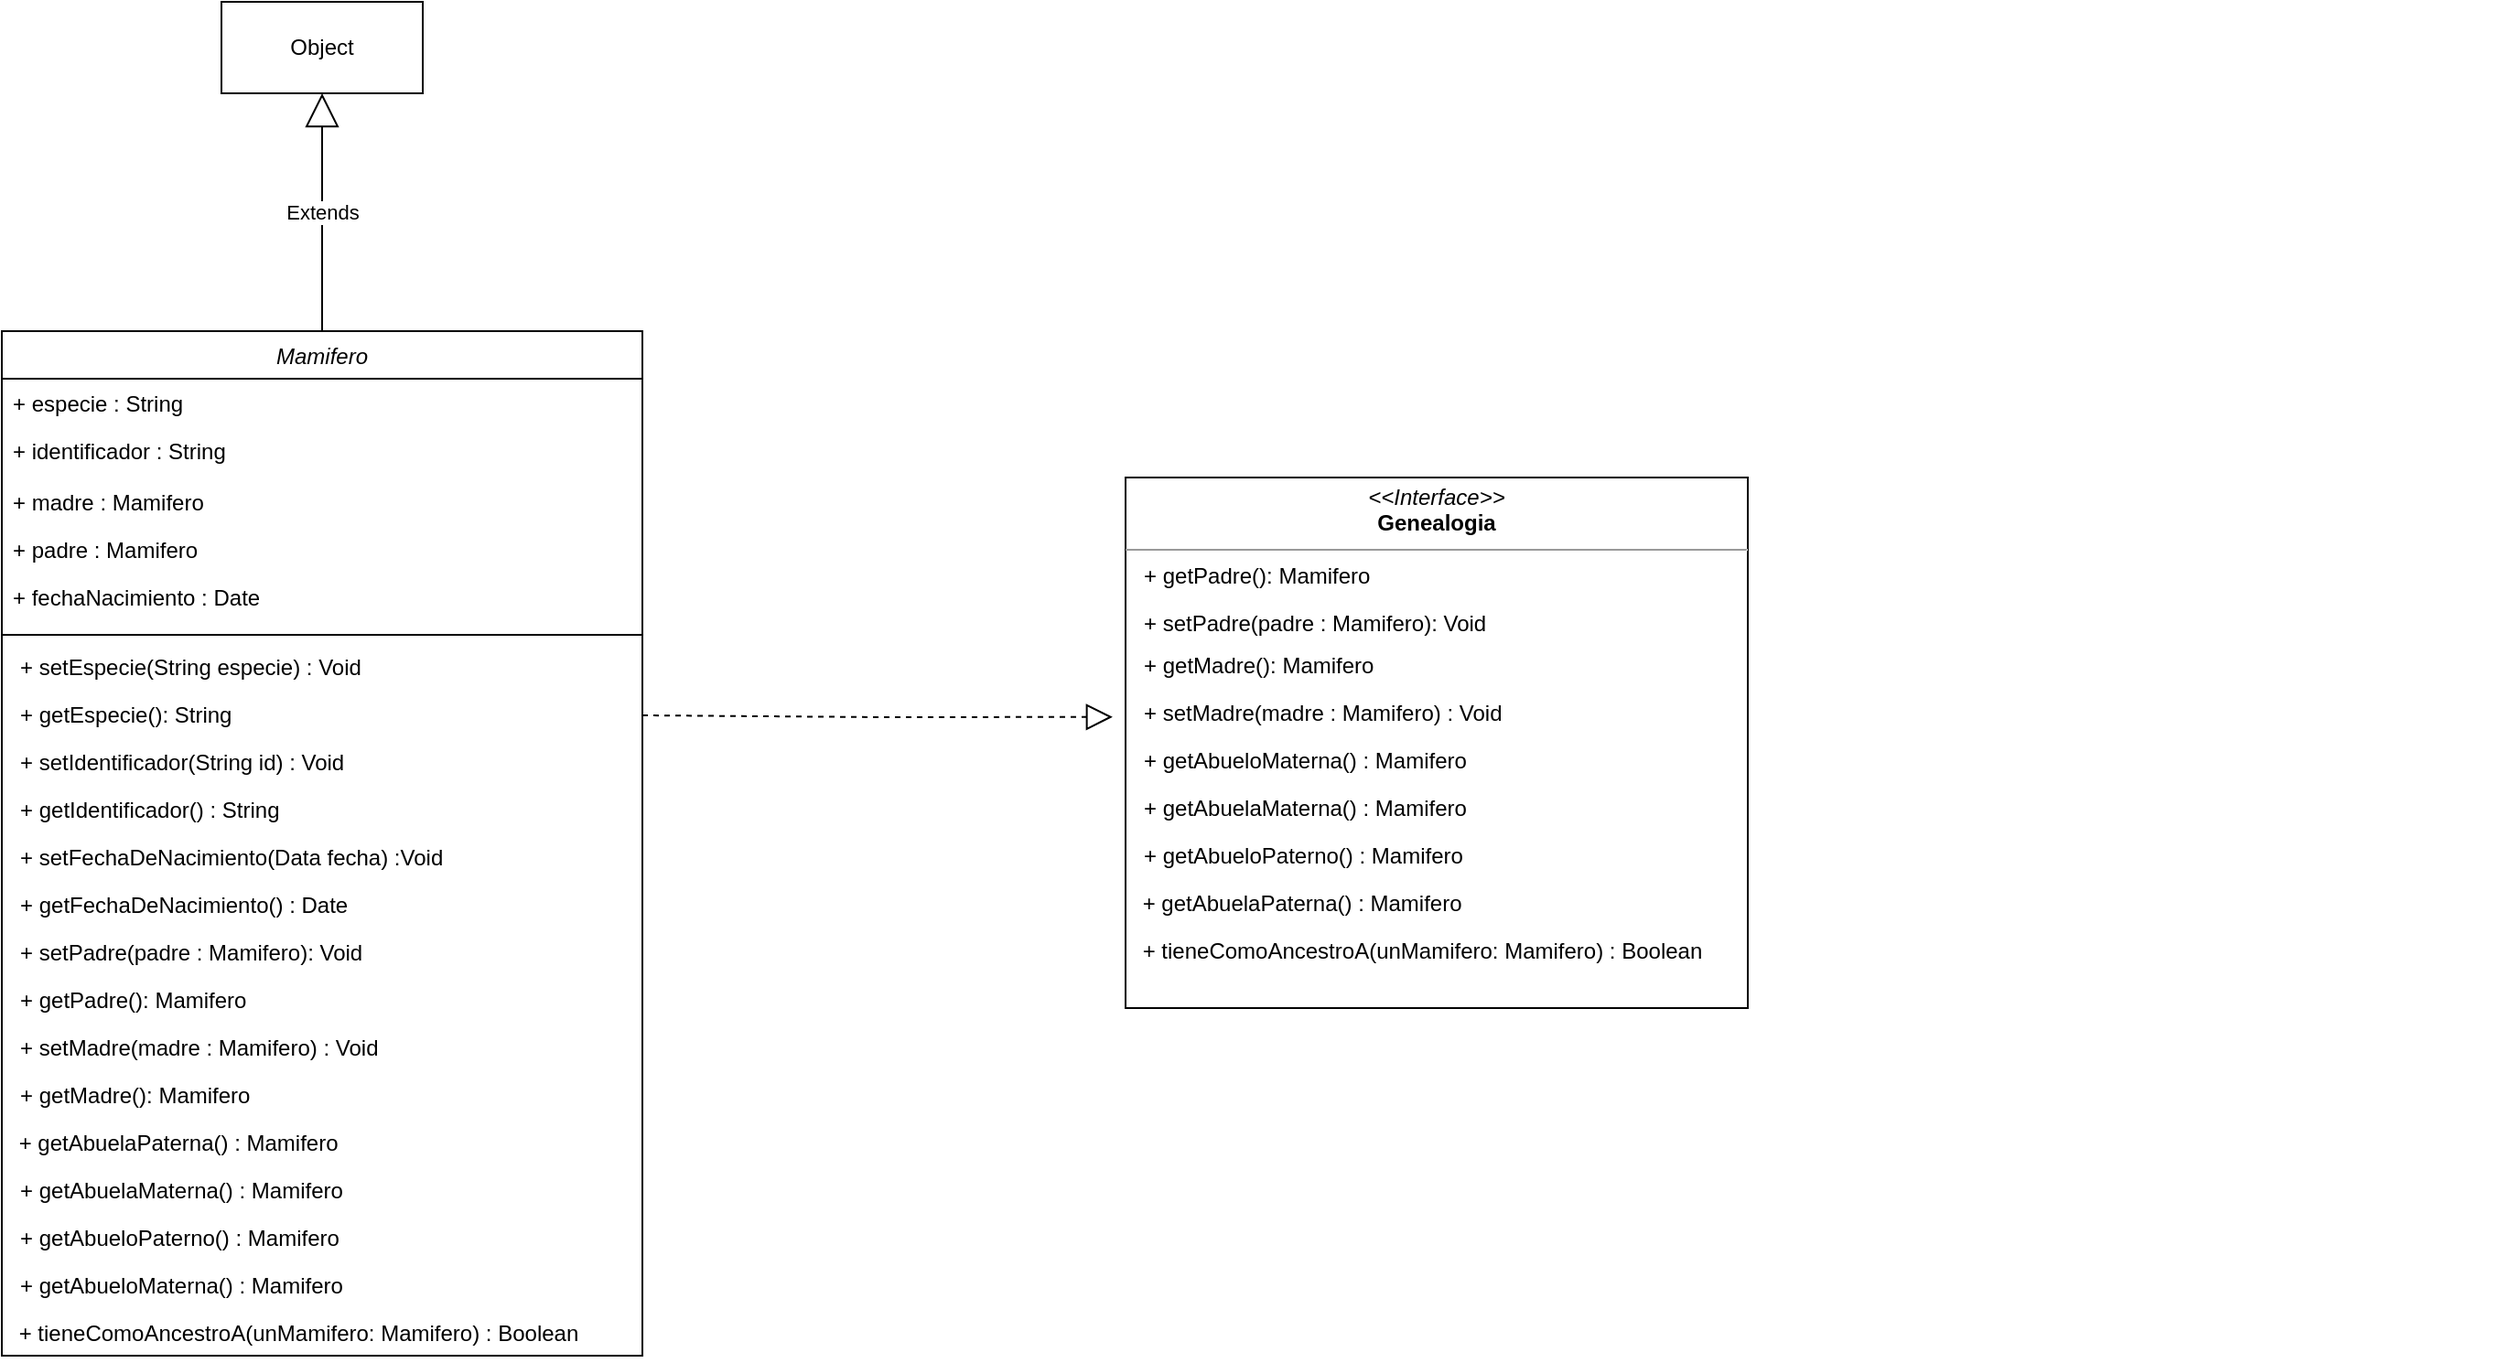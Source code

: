 <mxfile version="21.7.5" type="github">
  <diagram id="C5RBs43oDa-KdzZeNtuy" name="Page-1">
    <mxGraphModel dx="1118" dy="600" grid="1" gridSize="10" guides="1" tooltips="1" connect="1" arrows="1" fold="1" page="1" pageScale="1" pageWidth="827" pageHeight="1169" math="0" shadow="0">
      <root>
        <mxCell id="WIyWlLk6GJQsqaUBKTNV-0" />
        <mxCell id="WIyWlLk6GJQsqaUBKTNV-1" parent="WIyWlLk6GJQsqaUBKTNV-0" />
        <mxCell id="zkfFHV4jXpPFQw0GAbJ--0" value="Mamifero" style="swimlane;fontStyle=2;align=center;verticalAlign=top;childLayout=stackLayout;horizontal=1;startSize=26;horizontalStack=0;resizeParent=1;resizeLast=0;collapsible=1;marginBottom=0;rounded=0;shadow=0;strokeWidth=1;" parent="WIyWlLk6GJQsqaUBKTNV-1" vertex="1">
          <mxGeometry x="156" y="480" width="350" height="560" as="geometry">
            <mxRectangle x="220" y="120" width="160" height="26" as="alternateBounds" />
          </mxGeometry>
        </mxCell>
        <mxCell id="zkfFHV4jXpPFQw0GAbJ--2" value="+ especie : String" style="text;align=left;verticalAlign=top;spacingLeft=4;spacingRight=4;overflow=hidden;rotatable=0;points=[[0,0.5],[1,0.5]];portConstraint=eastwest;rounded=0;shadow=0;html=0;" parent="zkfFHV4jXpPFQw0GAbJ--0" vertex="1">
          <mxGeometry y="26" width="350" height="26" as="geometry" />
        </mxCell>
        <mxCell id="zkfFHV4jXpPFQw0GAbJ--1" value="+ identificador : String" style="text;align=left;verticalAlign=top;spacingLeft=4;spacingRight=4;overflow=hidden;rotatable=0;points=[[0,0.5],[1,0.5]];portConstraint=eastwest;" parent="zkfFHV4jXpPFQw0GAbJ--0" vertex="1">
          <mxGeometry y="52" width="350" height="28" as="geometry" />
        </mxCell>
        <mxCell id="6ZRf5kFrfdaMw5MtAeqX-12" value="+ madre : Mamifero" style="text;align=left;verticalAlign=top;spacingLeft=4;spacingRight=4;overflow=hidden;rotatable=0;points=[[0,0.5],[1,0.5]];portConstraint=eastwest;rounded=0;shadow=0;html=0;" vertex="1" parent="zkfFHV4jXpPFQw0GAbJ--0">
          <mxGeometry y="80" width="350" height="26" as="geometry" />
        </mxCell>
        <mxCell id="6ZRf5kFrfdaMw5MtAeqX-42" value="+ padre : Mamifero&#xa;" style="text;align=left;verticalAlign=top;spacingLeft=4;spacingRight=4;overflow=hidden;rotatable=0;points=[[0,0.5],[1,0.5]];portConstraint=eastwest;rounded=0;shadow=0;html=0;" vertex="1" parent="zkfFHV4jXpPFQw0GAbJ--0">
          <mxGeometry y="106" width="350" height="26" as="geometry" />
        </mxCell>
        <mxCell id="zkfFHV4jXpPFQw0GAbJ--5" value="+ fechaNacimiento : Date" style="text;align=left;verticalAlign=top;spacingLeft=4;spacingRight=4;overflow=hidden;rotatable=0;points=[[0,0.5],[1,0.5]];portConstraint=eastwest;" parent="zkfFHV4jXpPFQw0GAbJ--0" vertex="1">
          <mxGeometry y="132" width="350" height="30" as="geometry" />
        </mxCell>
        <mxCell id="zkfFHV4jXpPFQw0GAbJ--4" value="" style="line;html=1;strokeWidth=1;align=left;verticalAlign=middle;spacingTop=-1;spacingLeft=3;spacingRight=3;rotatable=0;labelPosition=right;points=[];portConstraint=eastwest;" parent="zkfFHV4jXpPFQw0GAbJ--0" vertex="1">
          <mxGeometry y="162" width="350" height="8" as="geometry" />
        </mxCell>
        <mxCell id="6ZRf5kFrfdaMw5MtAeqX-47" value="&lt;p style=&quot;border-color: var(--border-color); margin: 0px 0px 0px 4px;&quot;&gt;+ setEspecie(String especie) : Void&lt;br style=&quot;border-color: var(--border-color);&quot;&gt;&lt;/p&gt;&lt;div&gt;&lt;br&gt;&lt;/div&gt;" style="text;strokeColor=none;fillColor=none;align=left;verticalAlign=top;spacingLeft=4;spacingRight=4;overflow=hidden;rotatable=0;points=[[0,0.5],[1,0.5]];portConstraint=eastwest;whiteSpace=wrap;html=1;" vertex="1" parent="zkfFHV4jXpPFQw0GAbJ--0">
          <mxGeometry y="170" width="350" height="26" as="geometry" />
        </mxCell>
        <mxCell id="6ZRf5kFrfdaMw5MtAeqX-45" value="&lt;p style=&quot;border-color: var(--border-color); margin: 0px 0px 0px 4px;&quot;&gt;+ getEspecie(): String&lt;br style=&quot;border-color: var(--border-color);&quot;&gt;&lt;/p&gt;&lt;div&gt;&lt;br&gt;&lt;/div&gt;" style="text;strokeColor=none;fillColor=none;align=left;verticalAlign=top;spacingLeft=4;spacingRight=4;overflow=hidden;rotatable=0;points=[[0,0.5],[1,0.5]];portConstraint=eastwest;whiteSpace=wrap;html=1;" vertex="1" parent="zkfFHV4jXpPFQw0GAbJ--0">
          <mxGeometry y="196" width="350" height="26" as="geometry" />
        </mxCell>
        <mxCell id="6ZRf5kFrfdaMw5MtAeqX-48" value="&lt;p style=&quot;border-color: var(--border-color); margin: 0px 0px 0px 4px;&quot;&gt;+ setIdentificador(String id) : Void&lt;br style=&quot;border-color: var(--border-color);&quot;&gt;&lt;/p&gt;&lt;div&gt;&lt;br&gt;&lt;/div&gt;" style="text;strokeColor=none;fillColor=none;align=left;verticalAlign=top;spacingLeft=4;spacingRight=4;overflow=hidden;rotatable=0;points=[[0,0.5],[1,0.5]];portConstraint=eastwest;whiteSpace=wrap;html=1;" vertex="1" parent="zkfFHV4jXpPFQw0GAbJ--0">
          <mxGeometry y="222" width="350" height="26" as="geometry" />
        </mxCell>
        <mxCell id="6ZRf5kFrfdaMw5MtAeqX-46" value="&lt;p style=&quot;border-color: var(--border-color); margin: 0px 0px 0px 4px;&quot;&gt;+ getIdentificador() : String&lt;br style=&quot;border-color: var(--border-color);&quot;&gt;&lt;/p&gt;&lt;div&gt;&lt;br&gt;&lt;/div&gt;" style="text;strokeColor=none;fillColor=none;align=left;verticalAlign=top;spacingLeft=4;spacingRight=4;overflow=hidden;rotatable=0;points=[[0,0.5],[1,0.5]];portConstraint=eastwest;whiteSpace=wrap;html=1;" vertex="1" parent="zkfFHV4jXpPFQw0GAbJ--0">
          <mxGeometry y="248" width="350" height="26" as="geometry" />
        </mxCell>
        <mxCell id="6ZRf5kFrfdaMw5MtAeqX-49" value="&lt;p style=&quot;border-color: var(--border-color); margin: 0px 0px 0px 4px;&quot;&gt;+ setFechaDeNacimiento(Data fecha) :Void&lt;br style=&quot;border-color: var(--border-color);&quot;&gt;&lt;/p&gt;&lt;div&gt;&lt;br&gt;&lt;/div&gt;" style="text;strokeColor=none;fillColor=none;align=left;verticalAlign=top;spacingLeft=4;spacingRight=4;overflow=hidden;rotatable=0;points=[[0,0.5],[1,0.5]];portConstraint=eastwest;whiteSpace=wrap;html=1;" vertex="1" parent="zkfFHV4jXpPFQw0GAbJ--0">
          <mxGeometry y="274" width="350" height="26" as="geometry" />
        </mxCell>
        <mxCell id="6ZRf5kFrfdaMw5MtAeqX-50" value="&lt;p style=&quot;border-color: var(--border-color); margin: 0px 0px 0px 4px;&quot;&gt;+ getFechaDeNacimiento() : Date&lt;br style=&quot;border-color: var(--border-color);&quot;&gt;&lt;/p&gt;&lt;div&gt;&lt;br&gt;&lt;/div&gt;" style="text;strokeColor=none;fillColor=none;align=left;verticalAlign=top;spacingLeft=4;spacingRight=4;overflow=hidden;rotatable=0;points=[[0,0.5],[1,0.5]];portConstraint=eastwest;whiteSpace=wrap;html=1;" vertex="1" parent="zkfFHV4jXpPFQw0GAbJ--0">
          <mxGeometry y="300" width="350" height="26" as="geometry" />
        </mxCell>
        <mxCell id="6ZRf5kFrfdaMw5MtAeqX-37" value="&lt;p style=&quot;border-color: var(--border-color); margin: 0px 0px 0px 4px;&quot;&gt;+ setPadre(padre : Mamifero): Void&lt;/p&gt;" style="text;strokeColor=none;fillColor=none;align=left;verticalAlign=top;spacingLeft=4;spacingRight=4;overflow=hidden;rotatable=0;points=[[0,0.5],[1,0.5]];portConstraint=eastwest;whiteSpace=wrap;html=1;" vertex="1" parent="zkfFHV4jXpPFQw0GAbJ--0">
          <mxGeometry y="326" width="350" height="26" as="geometry" />
        </mxCell>
        <mxCell id="6ZRf5kFrfdaMw5MtAeqX-36" value="&lt;p style=&quot;border-color: var(--border-color); margin: 0px 0px 0px 4px;&quot;&gt;+ getPadre(): Mamifero&lt;br style=&quot;border-color: var(--border-color);&quot;&gt;&lt;/p&gt;&lt;div&gt;&lt;br&gt;&lt;/div&gt;" style="text;strokeColor=none;fillColor=none;align=left;verticalAlign=top;spacingLeft=4;spacingRight=4;overflow=hidden;rotatable=0;points=[[0,0.5],[1,0.5]];portConstraint=eastwest;whiteSpace=wrap;html=1;" vertex="1" parent="zkfFHV4jXpPFQw0GAbJ--0">
          <mxGeometry y="352" width="350" height="26" as="geometry" />
        </mxCell>
        <mxCell id="6ZRf5kFrfdaMw5MtAeqX-39" value="&lt;p style=&quot;border-color: var(--border-color); margin: 0px 0px 0px 4px;&quot;&gt;+ setMadre(madre : Mamifero) : Void&lt;/p&gt;&lt;div&gt;&lt;br&gt;&lt;/div&gt;" style="text;strokeColor=none;fillColor=none;align=left;verticalAlign=top;spacingLeft=4;spacingRight=4;overflow=hidden;rotatable=0;points=[[0,0.5],[1,0.5]];portConstraint=eastwest;whiteSpace=wrap;html=1;" vertex="1" parent="zkfFHV4jXpPFQw0GAbJ--0">
          <mxGeometry y="378" width="350" height="26" as="geometry" />
        </mxCell>
        <mxCell id="6ZRf5kFrfdaMw5MtAeqX-38" value="&lt;p style=&quot;border-color: var(--border-color); margin: 0px 0px 0px 4px;&quot;&gt;+ getMadre(): Mamifero&lt;/p&gt;" style="text;strokeColor=none;fillColor=none;align=left;verticalAlign=top;spacingLeft=4;spacingRight=4;overflow=hidden;rotatable=0;points=[[0,0.5],[1,0.5]];portConstraint=eastwest;whiteSpace=wrap;html=1;" vertex="1" parent="zkfFHV4jXpPFQw0GAbJ--0">
          <mxGeometry y="404" width="350" height="26" as="geometry" />
        </mxCell>
        <mxCell id="6ZRf5kFrfdaMw5MtAeqX-35" value="&amp;nbsp;+ getAbuelaPaterna() : Mamifero" style="text;strokeColor=none;fillColor=none;align=left;verticalAlign=top;spacingLeft=4;spacingRight=4;overflow=hidden;rotatable=0;points=[[0,0.5],[1,0.5]];portConstraint=eastwest;whiteSpace=wrap;html=1;" vertex="1" parent="zkfFHV4jXpPFQw0GAbJ--0">
          <mxGeometry y="430" width="350" height="26" as="geometry" />
        </mxCell>
        <mxCell id="6ZRf5kFrfdaMw5MtAeqX-33" value="&lt;p style=&quot;border-color: var(--border-color); margin: 0px 0px 0px 4px;&quot;&gt;+ getAbuelaMaterna() : Mamifero&lt;br style=&quot;border-color: var(--border-color);&quot;&gt;&lt;/p&gt;&lt;div&gt;&lt;br&gt;&lt;/div&gt;" style="text;strokeColor=none;fillColor=none;align=left;verticalAlign=top;spacingLeft=4;spacingRight=4;overflow=hidden;rotatable=0;points=[[0,0.5],[1,0.5]];portConstraint=eastwest;whiteSpace=wrap;html=1;" vertex="1" parent="zkfFHV4jXpPFQw0GAbJ--0">
          <mxGeometry y="456" width="350" height="26" as="geometry" />
        </mxCell>
        <mxCell id="6ZRf5kFrfdaMw5MtAeqX-34" value="&lt;p style=&quot;border-color: var(--border-color); margin: 0px 0px 0px 4px;&quot;&gt;+ getAbueloPaterno() : Mamifero&lt;/p&gt;&lt;div&gt;&lt;br&gt;&lt;/div&gt;" style="text;strokeColor=none;fillColor=none;align=left;verticalAlign=top;spacingLeft=4;spacingRight=4;overflow=hidden;rotatable=0;points=[[0,0.5],[1,0.5]];portConstraint=eastwest;whiteSpace=wrap;html=1;" vertex="1" parent="zkfFHV4jXpPFQw0GAbJ--0">
          <mxGeometry y="482" width="350" height="26" as="geometry" />
        </mxCell>
        <mxCell id="6ZRf5kFrfdaMw5MtAeqX-40" value="&lt;p style=&quot;border-color: var(--border-color); margin: 0px 0px 0px 4px;&quot;&gt;+ getAbueloMaterna() : Mamifero&lt;br style=&quot;border-color: var(--border-color);&quot;&gt;&lt;/p&gt;&lt;div&gt;&lt;br&gt;&lt;/div&gt;" style="text;strokeColor=none;fillColor=none;align=left;verticalAlign=top;spacingLeft=4;spacingRight=4;overflow=hidden;rotatable=0;points=[[0,0.5],[1,0.5]];portConstraint=eastwest;whiteSpace=wrap;html=1;" vertex="1" parent="zkfFHV4jXpPFQw0GAbJ--0">
          <mxGeometry y="508" width="350" height="26" as="geometry" />
        </mxCell>
        <mxCell id="6ZRf5kFrfdaMw5MtAeqX-41" value="&amp;nbsp;+ tieneComoAncestroA(unMamifero: Mamifero) : Boolean" style="text;strokeColor=none;fillColor=none;align=left;verticalAlign=top;spacingLeft=4;spacingRight=4;overflow=hidden;rotatable=0;points=[[0,0.5],[1,0.5]];portConstraint=eastwest;whiteSpace=wrap;html=1;" vertex="1" parent="zkfFHV4jXpPFQw0GAbJ--0">
          <mxGeometry y="534" width="350" height="26" as="geometry" />
        </mxCell>
        <mxCell id="6ZRf5kFrfdaMw5MtAeqX-30" value="" style="group" vertex="1" connectable="0" parent="WIyWlLk6GJQsqaUBKTNV-1">
          <mxGeometry x="770" y="560" width="750" height="315" as="geometry" />
        </mxCell>
        <mxCell id="6ZRf5kFrfdaMw5MtAeqX-13" value="&lt;p style=&quot;margin:0px;margin-top:4px;text-align:center;&quot;&gt;&lt;i&gt;&amp;lt;&amp;lt;Interface&amp;gt;&amp;gt;&lt;/i&gt;&lt;br&gt;&lt;b&gt;Genealogia&lt;/b&gt;&lt;/p&gt;&lt;hr size=&quot;1&quot;&gt;&lt;p style=&quot;margin:0px;margin-left:4px;&quot;&gt;&lt;br&gt;&lt;/p&gt;" style="verticalAlign=top;align=left;overflow=fill;fontSize=12;fontFamily=Helvetica;html=1;whiteSpace=wrap;" vertex="1" parent="6ZRf5kFrfdaMw5MtAeqX-30">
          <mxGeometry width="340" height="290" as="geometry" />
        </mxCell>
        <mxCell id="6ZRf5kFrfdaMw5MtAeqX-16" value="&lt;p style=&quot;border-color: var(--border-color); margin: 0px 0px 0px 4px;&quot;&gt;+ getAbuelaMaterna() : Mamifero&lt;br style=&quot;border-color: var(--border-color);&quot;&gt;&lt;/p&gt;&lt;div&gt;&lt;br&gt;&lt;/div&gt;" style="text;strokeColor=none;fillColor=none;align=left;verticalAlign=top;spacingLeft=4;spacingRight=4;overflow=hidden;rotatable=0;points=[[0,0.5],[1,0.5]];portConstraint=eastwest;whiteSpace=wrap;html=1;" vertex="1" parent="6ZRf5kFrfdaMw5MtAeqX-30">
          <mxGeometry y="167" width="210" height="26" as="geometry" />
        </mxCell>
        <mxCell id="6ZRf5kFrfdaMw5MtAeqX-18" value="&lt;p style=&quot;border-color: var(--border-color); margin: 0px 0px 0px 4px;&quot;&gt;+ getAbueloPaterno() : Mamifero&lt;/p&gt;&lt;div&gt;&lt;br&gt;&lt;/div&gt;" style="text;strokeColor=none;fillColor=none;align=left;verticalAlign=top;spacingLeft=4;spacingRight=4;overflow=hidden;rotatable=0;points=[[0,0.5],[1,0.5]];portConstraint=eastwest;whiteSpace=wrap;html=1;" vertex="1" parent="6ZRf5kFrfdaMw5MtAeqX-30">
          <mxGeometry y="193" width="200" height="26" as="geometry" />
        </mxCell>
        <mxCell id="6ZRf5kFrfdaMw5MtAeqX-20" value="&amp;nbsp;+ getAbuelaPaterna() : Mamifero" style="text;strokeColor=none;fillColor=none;align=left;verticalAlign=top;spacingLeft=4;spacingRight=4;overflow=hidden;rotatable=0;points=[[0,0.5],[1,0.5]];portConstraint=eastwest;whiteSpace=wrap;html=1;" vertex="1" parent="6ZRf5kFrfdaMw5MtAeqX-30">
          <mxGeometry y="219" width="210" height="26" as="geometry" />
        </mxCell>
        <mxCell id="6ZRf5kFrfdaMw5MtAeqX-22" value="&lt;p style=&quot;border-color: var(--border-color); margin: 0px 0px 0px 4px;&quot;&gt;+ getPadre(): Mamifero&lt;br style=&quot;border-color: var(--border-color);&quot;&gt;&lt;/p&gt;&lt;div&gt;&lt;br&gt;&lt;/div&gt;" style="text;strokeColor=none;fillColor=none;align=left;verticalAlign=top;spacingLeft=4;spacingRight=4;overflow=hidden;rotatable=0;points=[[0,0.5],[1,0.5]];portConstraint=eastwest;whiteSpace=wrap;html=1;" vertex="1" parent="6ZRf5kFrfdaMw5MtAeqX-30">
          <mxGeometry y="40" width="310" height="26" as="geometry" />
        </mxCell>
        <mxCell id="6ZRf5kFrfdaMw5MtAeqX-24" value="&lt;p style=&quot;border-color: var(--border-color); margin: 0px 0px 0px 4px;&quot;&gt;+ setPadre(padre : Mamifero): Void&lt;/p&gt;" style="text;strokeColor=none;fillColor=none;align=left;verticalAlign=top;spacingLeft=4;spacingRight=4;overflow=hidden;rotatable=0;points=[[0,0.5],[1,0.5]];portConstraint=eastwest;whiteSpace=wrap;html=1;" vertex="1" parent="6ZRf5kFrfdaMw5MtAeqX-30">
          <mxGeometry y="66" width="320" height="26" as="geometry" />
        </mxCell>
        <mxCell id="6ZRf5kFrfdaMw5MtAeqX-25" value="&lt;p style=&quot;border-color: var(--border-color); margin: 0px 0px 0px 4px;&quot;&gt;+ getMadre(): Mamifero&lt;/p&gt;" style="text;strokeColor=none;fillColor=none;align=left;verticalAlign=top;spacingLeft=4;spacingRight=4;overflow=hidden;rotatable=0;points=[[0,0.5],[1,0.5]];portConstraint=eastwest;whiteSpace=wrap;html=1;" vertex="1" parent="6ZRf5kFrfdaMw5MtAeqX-30">
          <mxGeometry y="89" width="290" height="26" as="geometry" />
        </mxCell>
        <mxCell id="6ZRf5kFrfdaMw5MtAeqX-26" value="&lt;p style=&quot;border-color: var(--border-color); margin: 0px 0px 0px 4px;&quot;&gt;+ setMadre(madre : Mamifero) : Void&lt;/p&gt;&lt;div&gt;&lt;br&gt;&lt;/div&gt;" style="text;strokeColor=none;fillColor=none;align=left;verticalAlign=top;spacingLeft=4;spacingRight=4;overflow=hidden;rotatable=0;points=[[0,0.5],[1,0.5]];portConstraint=eastwest;whiteSpace=wrap;html=1;" vertex="1" parent="6ZRf5kFrfdaMw5MtAeqX-30">
          <mxGeometry y="115" width="320" height="26" as="geometry" />
        </mxCell>
        <mxCell id="6ZRf5kFrfdaMw5MtAeqX-27" value="&lt;p style=&quot;border-color: var(--border-color); margin: 0px 0px 0px 4px;&quot;&gt;+ getAbueloMaterna() : Mamifero&lt;br style=&quot;border-color: var(--border-color);&quot;&gt;&lt;/p&gt;&lt;div&gt;&lt;br&gt;&lt;/div&gt;" style="text;strokeColor=none;fillColor=none;align=left;verticalAlign=top;spacingLeft=4;spacingRight=4;overflow=hidden;rotatable=0;points=[[0,0.5],[1,0.5]];portConstraint=eastwest;whiteSpace=wrap;html=1;" vertex="1" parent="6ZRf5kFrfdaMw5MtAeqX-30">
          <mxGeometry y="141" width="210" height="26" as="geometry" />
        </mxCell>
        <mxCell id="6ZRf5kFrfdaMw5MtAeqX-29" value="&amp;nbsp;+ tieneComoAncestroA(unMamifero: Mamifero) : Boolean" style="text;strokeColor=none;fillColor=none;align=left;verticalAlign=top;spacingLeft=4;spacingRight=4;overflow=hidden;rotatable=0;points=[[0,0.5],[1,0.5]];portConstraint=eastwest;whiteSpace=wrap;html=1;" vertex="1" parent="6ZRf5kFrfdaMw5MtAeqX-30">
          <mxGeometry y="245" width="330" height="26" as="geometry" />
        </mxCell>
        <mxCell id="6ZRf5kFrfdaMw5MtAeqX-31" value="" style="endArrow=block;dashed=1;endFill=0;endSize=12;html=1;rounded=0;entryX=-0.009;entryY=0.072;entryDx=0;entryDy=0;entryPerimeter=0;" edge="1" parent="WIyWlLk6GJQsqaUBKTNV-1">
          <mxGeometry width="160" relative="1" as="geometry">
            <mxPoint x="506" y="690" as="sourcePoint" />
            <mxPoint x="762.94" y="690.88" as="targetPoint" />
            <Array as="points">
              <mxPoint x="636" y="691" />
            </Array>
          </mxGeometry>
        </mxCell>
        <mxCell id="6ZRf5kFrfdaMw5MtAeqX-32" value="`" style="text;html=1;align=center;verticalAlign=middle;resizable=0;points=[];autosize=1;strokeColor=none;fillColor=none;" vertex="1" parent="WIyWlLk6GJQsqaUBKTNV-1">
          <mxGeometry x="316" y="328" width="30" height="30" as="geometry" />
        </mxCell>
        <mxCell id="6ZRf5kFrfdaMw5MtAeqX-43" value="Object" style="html=1;whiteSpace=wrap;" vertex="1" parent="WIyWlLk6GJQsqaUBKTNV-1">
          <mxGeometry x="276" y="300" width="110" height="50" as="geometry" />
        </mxCell>
        <mxCell id="6ZRf5kFrfdaMw5MtAeqX-44" value="Extends" style="endArrow=block;endSize=16;endFill=0;html=1;rounded=0;entryX=0.5;entryY=1;entryDx=0;entryDy=0;exitX=0.5;exitY=0;exitDx=0;exitDy=0;" edge="1" parent="WIyWlLk6GJQsqaUBKTNV-1" source="zkfFHV4jXpPFQw0GAbJ--0" target="6ZRf5kFrfdaMw5MtAeqX-43">
          <mxGeometry width="160" relative="1" as="geometry">
            <mxPoint x="251" y="430" as="sourcePoint" />
            <mxPoint x="411" y="430" as="targetPoint" />
          </mxGeometry>
        </mxCell>
      </root>
    </mxGraphModel>
  </diagram>
</mxfile>
